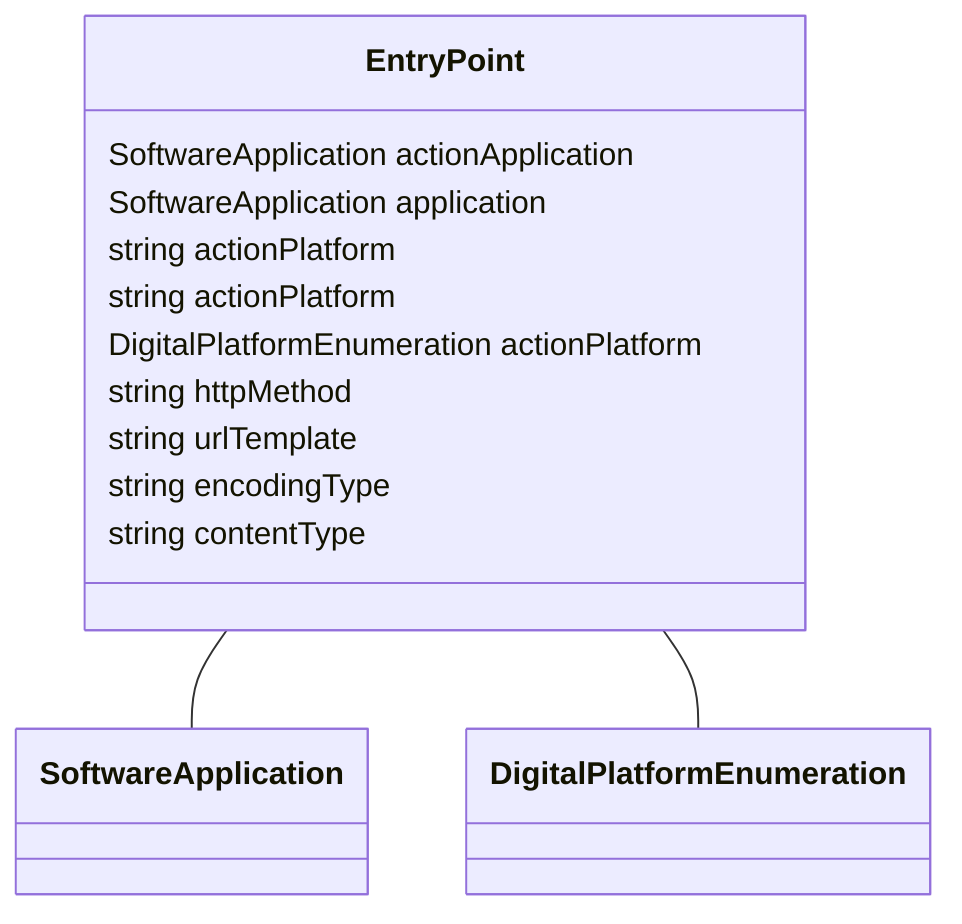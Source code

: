 classDiagram
  EntryPoint -- SoftwareApplication
  EntryPoint -- DigitalPlatformEnumeration


class EntryPoint {

  SoftwareApplication actionApplication
  SoftwareApplication application
  string actionPlatform
  string actionPlatform
  DigitalPlatformEnumeration actionPlatform
  string httpMethod
  string urlTemplate
  string encodingType
  string contentType

 }